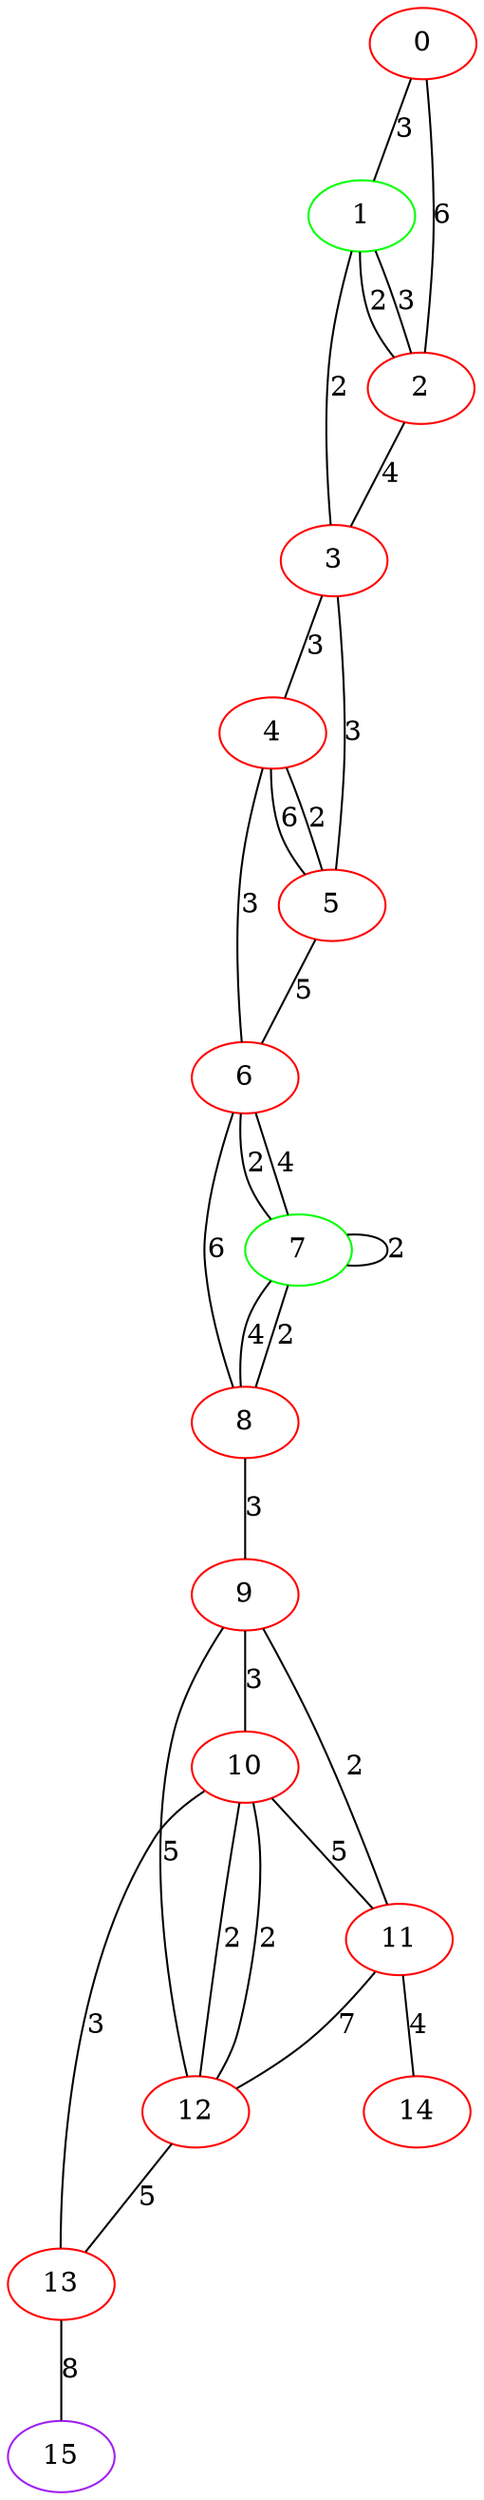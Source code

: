graph "" {
0 [color=red, weight=1];
1 [color=green, weight=2];
2 [color=red, weight=1];
3 [color=red, weight=1];
4 [color=red, weight=1];
5 [color=red, weight=1];
6 [color=red, weight=1];
7 [color=green, weight=2];
8 [color=red, weight=1];
9 [color=red, weight=1];
10 [color=red, weight=1];
11 [color=red, weight=1];
12 [color=red, weight=1];
13 [color=red, weight=1];
14 [color=red, weight=1];
15 [color=purple, weight=4];
0 -- 1  [key=0, label=3];
0 -- 2  [key=0, label=6];
1 -- 2  [key=0, label=2];
1 -- 2  [key=1, label=3];
1 -- 3  [key=0, label=2];
2 -- 3  [key=0, label=4];
3 -- 4  [key=0, label=3];
3 -- 5  [key=0, label=3];
4 -- 5  [key=0, label=6];
4 -- 5  [key=1, label=2];
4 -- 6  [key=0, label=3];
5 -- 6  [key=0, label=5];
6 -- 8  [key=0, label=6];
6 -- 7  [key=0, label=2];
6 -- 7  [key=1, label=4];
7 -- 8  [key=0, label=4];
7 -- 8  [key=1, label=2];
7 -- 7  [key=0, label=2];
8 -- 9  [key=0, label=3];
9 -- 10  [key=0, label=3];
9 -- 11  [key=0, label=2];
9 -- 12  [key=0, label=5];
10 -- 11  [key=0, label=5];
10 -- 12  [key=0, label=2];
10 -- 12  [key=1, label=2];
10 -- 13  [key=0, label=3];
11 -- 12  [key=0, label=7];
11 -- 14  [key=0, label=4];
12 -- 13  [key=0, label=5];
13 -- 15  [key=0, label=8];
}
